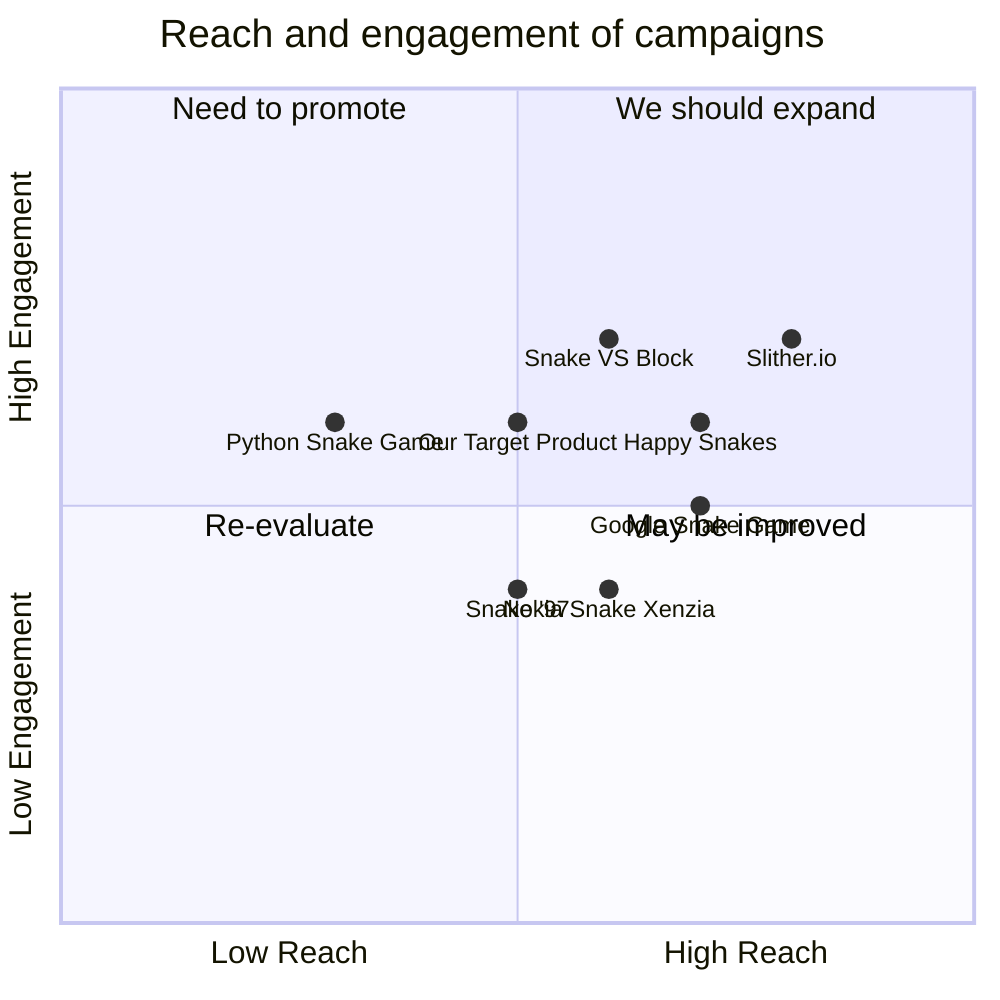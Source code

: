 quadrantChart
    title Reach and engagement of campaigns
    x-axis Low Reach --> High Reach
    y-axis Low Engagement --> High Engagement
    quadrant-1 We should expand
    quadrant-2 Need to promote
    quadrant-3 Re-evaluate
    quadrant-4 May be improved
    "Python Snake Game": [0.3, 0.6]
    "Slither.io": [0.8, 0.7]
    "Nokia Snake Xenzia": [0.6, 0.4]
    "Google Snake Game": [0.7, 0.5]
    "Snake '97": [0.5, 0.4]
    "Happy Snakes": [0.7, 0.6]
    "Snake VS Block": [0.6, 0.7]
    "Our Target Product": [0.5, 0.6]